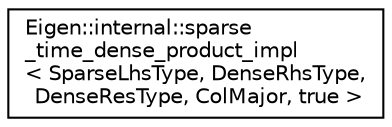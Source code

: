digraph "Graphical Class Hierarchy"
{
  edge [fontname="Helvetica",fontsize="10",labelfontname="Helvetica",labelfontsize="10"];
  node [fontname="Helvetica",fontsize="10",shape=record];
  rankdir="LR";
  Node1 [label="Eigen::internal::sparse\l_time_dense_product_impl\l\< SparseLhsType, DenseRhsType,\l DenseResType, ColMajor, true \>",height=0.2,width=0.4,color="black", fillcolor="white", style="filled",URL="$struct_eigen_1_1internal_1_1sparse__time__dense__product__impl_3_01_sparse_lhs_type_00_01_dense_fac745eee026e0211d64ea8657976bad.html"];
}
